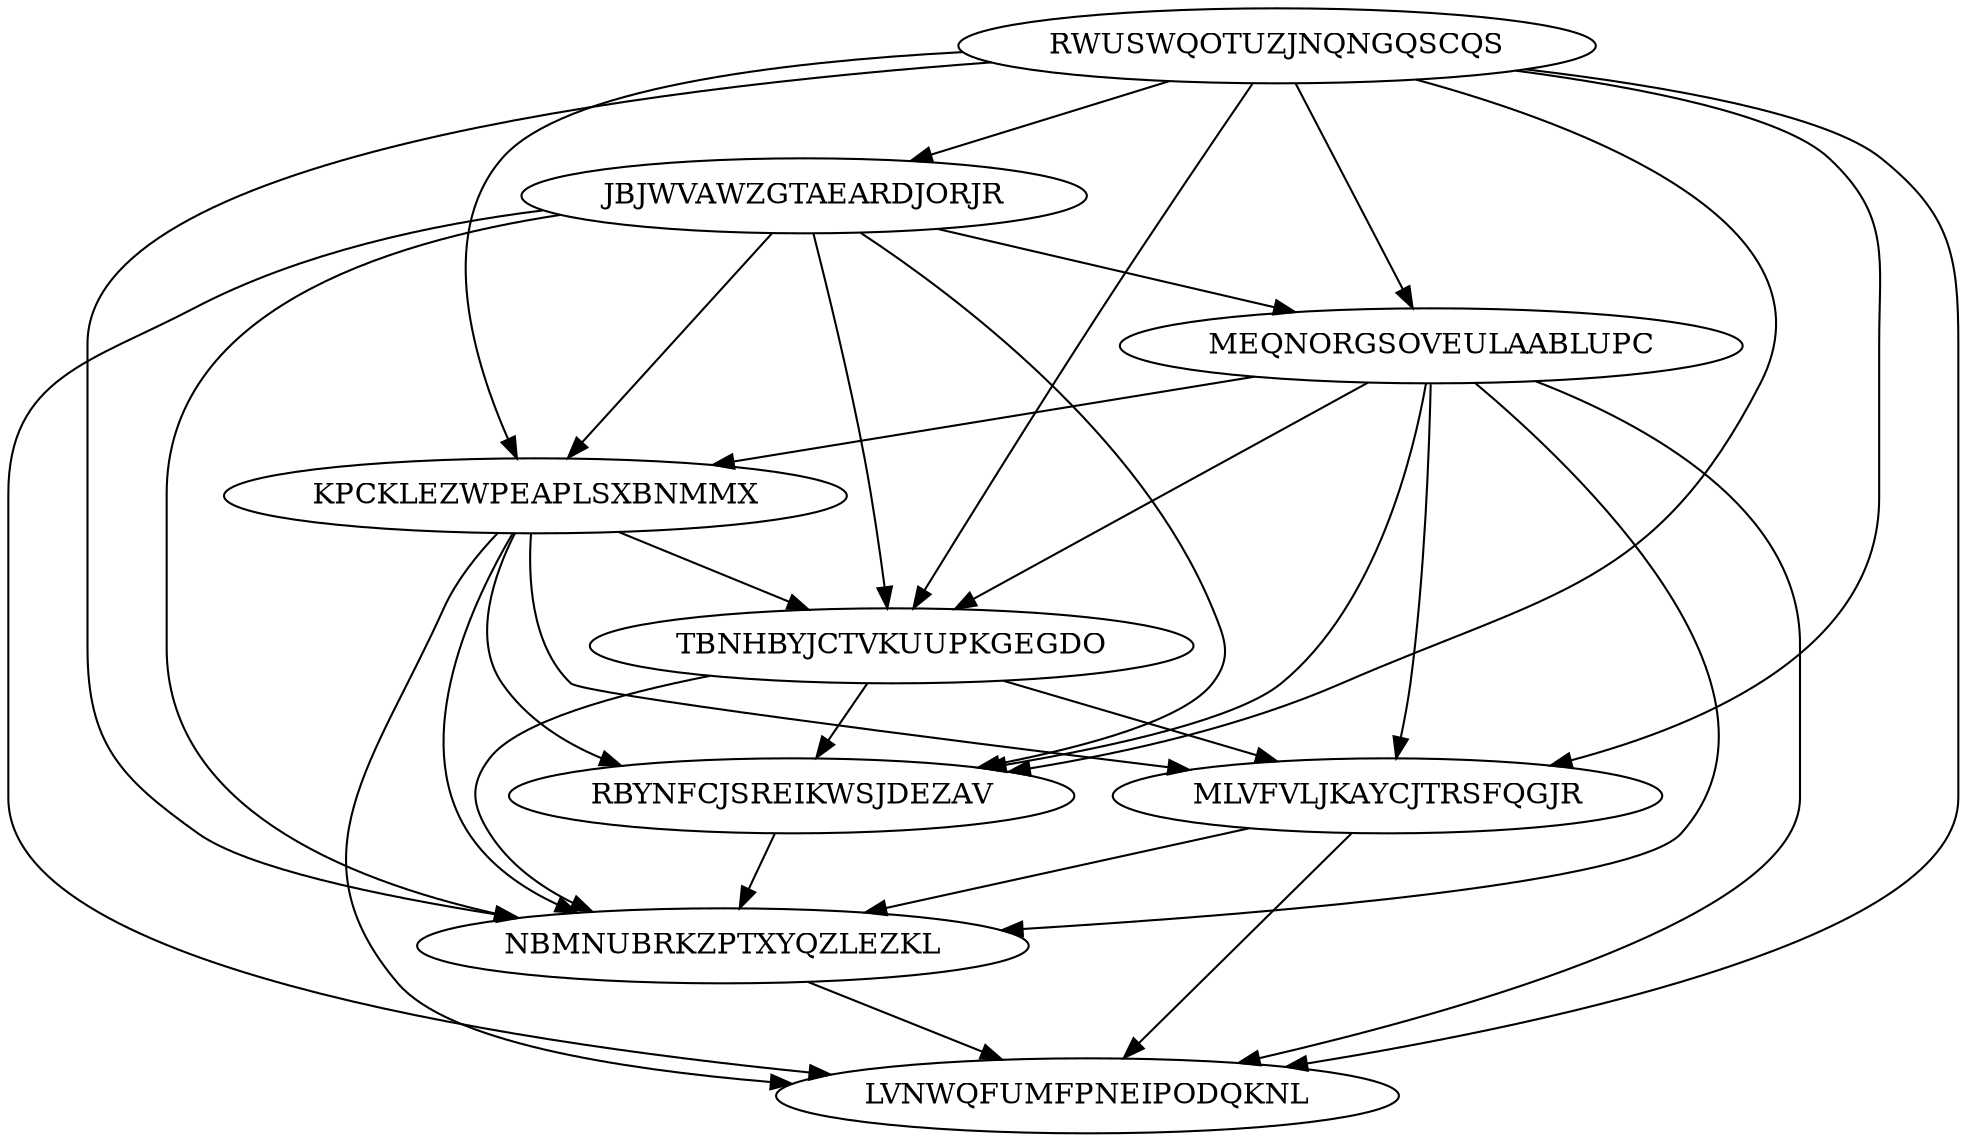 digraph "N9M32" {
	RWUSWQOTUZJNQNGQSCQS			[Weight=15, Start=0, Processor=1];
	JBJWVAWZGTAEARDJORJR			[Weight=11, Start=15, Processor=1];
	MEQNORGSOVEULAABLUPC			[Weight=14, Start=26, Processor=1];
	KPCKLEZWPEAPLSXBNMMX			[Weight=18, Start=40, Processor=1];
	TBNHBYJCTVKUUPKGEGDO			[Weight=19, Start=58, Processor=1];
	MLVFVLJKAYCJTRSFQGJR			[Weight=14, Start=77, Processor=1];
	RBYNFCJSREIKWSJDEZAV			[Weight=18, Start=89, Processor=2];
	NBMNUBRKZPTXYQZLEZKL			[Weight=18, Start=107, Processor=2];
	LVNWQFUMFPNEIPODQKNL			[Weight=17, Start=125, Processor=2];
	KPCKLEZWPEAPLSXBNMMX -> RBYNFCJSREIKWSJDEZAV		[Weight=13];
	KPCKLEZWPEAPLSXBNMMX -> MLVFVLJKAYCJTRSFQGJR		[Weight=16];
	RWUSWQOTUZJNQNGQSCQS -> MLVFVLJKAYCJTRSFQGJR		[Weight=17];
	MEQNORGSOVEULAABLUPC -> KPCKLEZWPEAPLSXBNMMX		[Weight=10];
	MLVFVLJKAYCJTRSFQGJR -> NBMNUBRKZPTXYQZLEZKL		[Weight=12];
	JBJWVAWZGTAEARDJORJR -> KPCKLEZWPEAPLSXBNMMX		[Weight=17];
	RWUSWQOTUZJNQNGQSCQS -> JBJWVAWZGTAEARDJORJR		[Weight=10];
	MEQNORGSOVEULAABLUPC -> LVNWQFUMFPNEIPODQKNL		[Weight=10];
	KPCKLEZWPEAPLSXBNMMX -> TBNHBYJCTVKUUPKGEGDO		[Weight=20];
	JBJWVAWZGTAEARDJORJR -> NBMNUBRKZPTXYQZLEZKL		[Weight=11];
	KPCKLEZWPEAPLSXBNMMX -> NBMNUBRKZPTXYQZLEZKL		[Weight=13];
	RWUSWQOTUZJNQNGQSCQS -> MEQNORGSOVEULAABLUPC		[Weight=18];
	JBJWVAWZGTAEARDJORJR -> RBYNFCJSREIKWSJDEZAV		[Weight=14];
	RWUSWQOTUZJNQNGQSCQS -> RBYNFCJSREIKWSJDEZAV		[Weight=17];
	JBJWVAWZGTAEARDJORJR -> MEQNORGSOVEULAABLUPC		[Weight=10];
	RWUSWQOTUZJNQNGQSCQS -> NBMNUBRKZPTXYQZLEZKL		[Weight=17];
	RWUSWQOTUZJNQNGQSCQS -> KPCKLEZWPEAPLSXBNMMX		[Weight=12];
	TBNHBYJCTVKUUPKGEGDO -> MLVFVLJKAYCJTRSFQGJR		[Weight=17];
	MEQNORGSOVEULAABLUPC -> RBYNFCJSREIKWSJDEZAV		[Weight=18];
	NBMNUBRKZPTXYQZLEZKL -> LVNWQFUMFPNEIPODQKNL		[Weight=13];
	RWUSWQOTUZJNQNGQSCQS -> TBNHBYJCTVKUUPKGEGDO		[Weight=19];
	TBNHBYJCTVKUUPKGEGDO -> NBMNUBRKZPTXYQZLEZKL		[Weight=11];
	JBJWVAWZGTAEARDJORJR -> LVNWQFUMFPNEIPODQKNL		[Weight=15];
	JBJWVAWZGTAEARDJORJR -> TBNHBYJCTVKUUPKGEGDO		[Weight=18];
	MEQNORGSOVEULAABLUPC -> MLVFVLJKAYCJTRSFQGJR		[Weight=17];
	MEQNORGSOVEULAABLUPC -> NBMNUBRKZPTXYQZLEZKL		[Weight=20];
	KPCKLEZWPEAPLSXBNMMX -> LVNWQFUMFPNEIPODQKNL		[Weight=14];
	RWUSWQOTUZJNQNGQSCQS -> LVNWQFUMFPNEIPODQKNL		[Weight=11];
	MLVFVLJKAYCJTRSFQGJR -> LVNWQFUMFPNEIPODQKNL		[Weight=12];
	MEQNORGSOVEULAABLUPC -> TBNHBYJCTVKUUPKGEGDO		[Weight=16];
	TBNHBYJCTVKUUPKGEGDO -> RBYNFCJSREIKWSJDEZAV		[Weight=12];
	RBYNFCJSREIKWSJDEZAV -> NBMNUBRKZPTXYQZLEZKL		[Weight=20];
}

